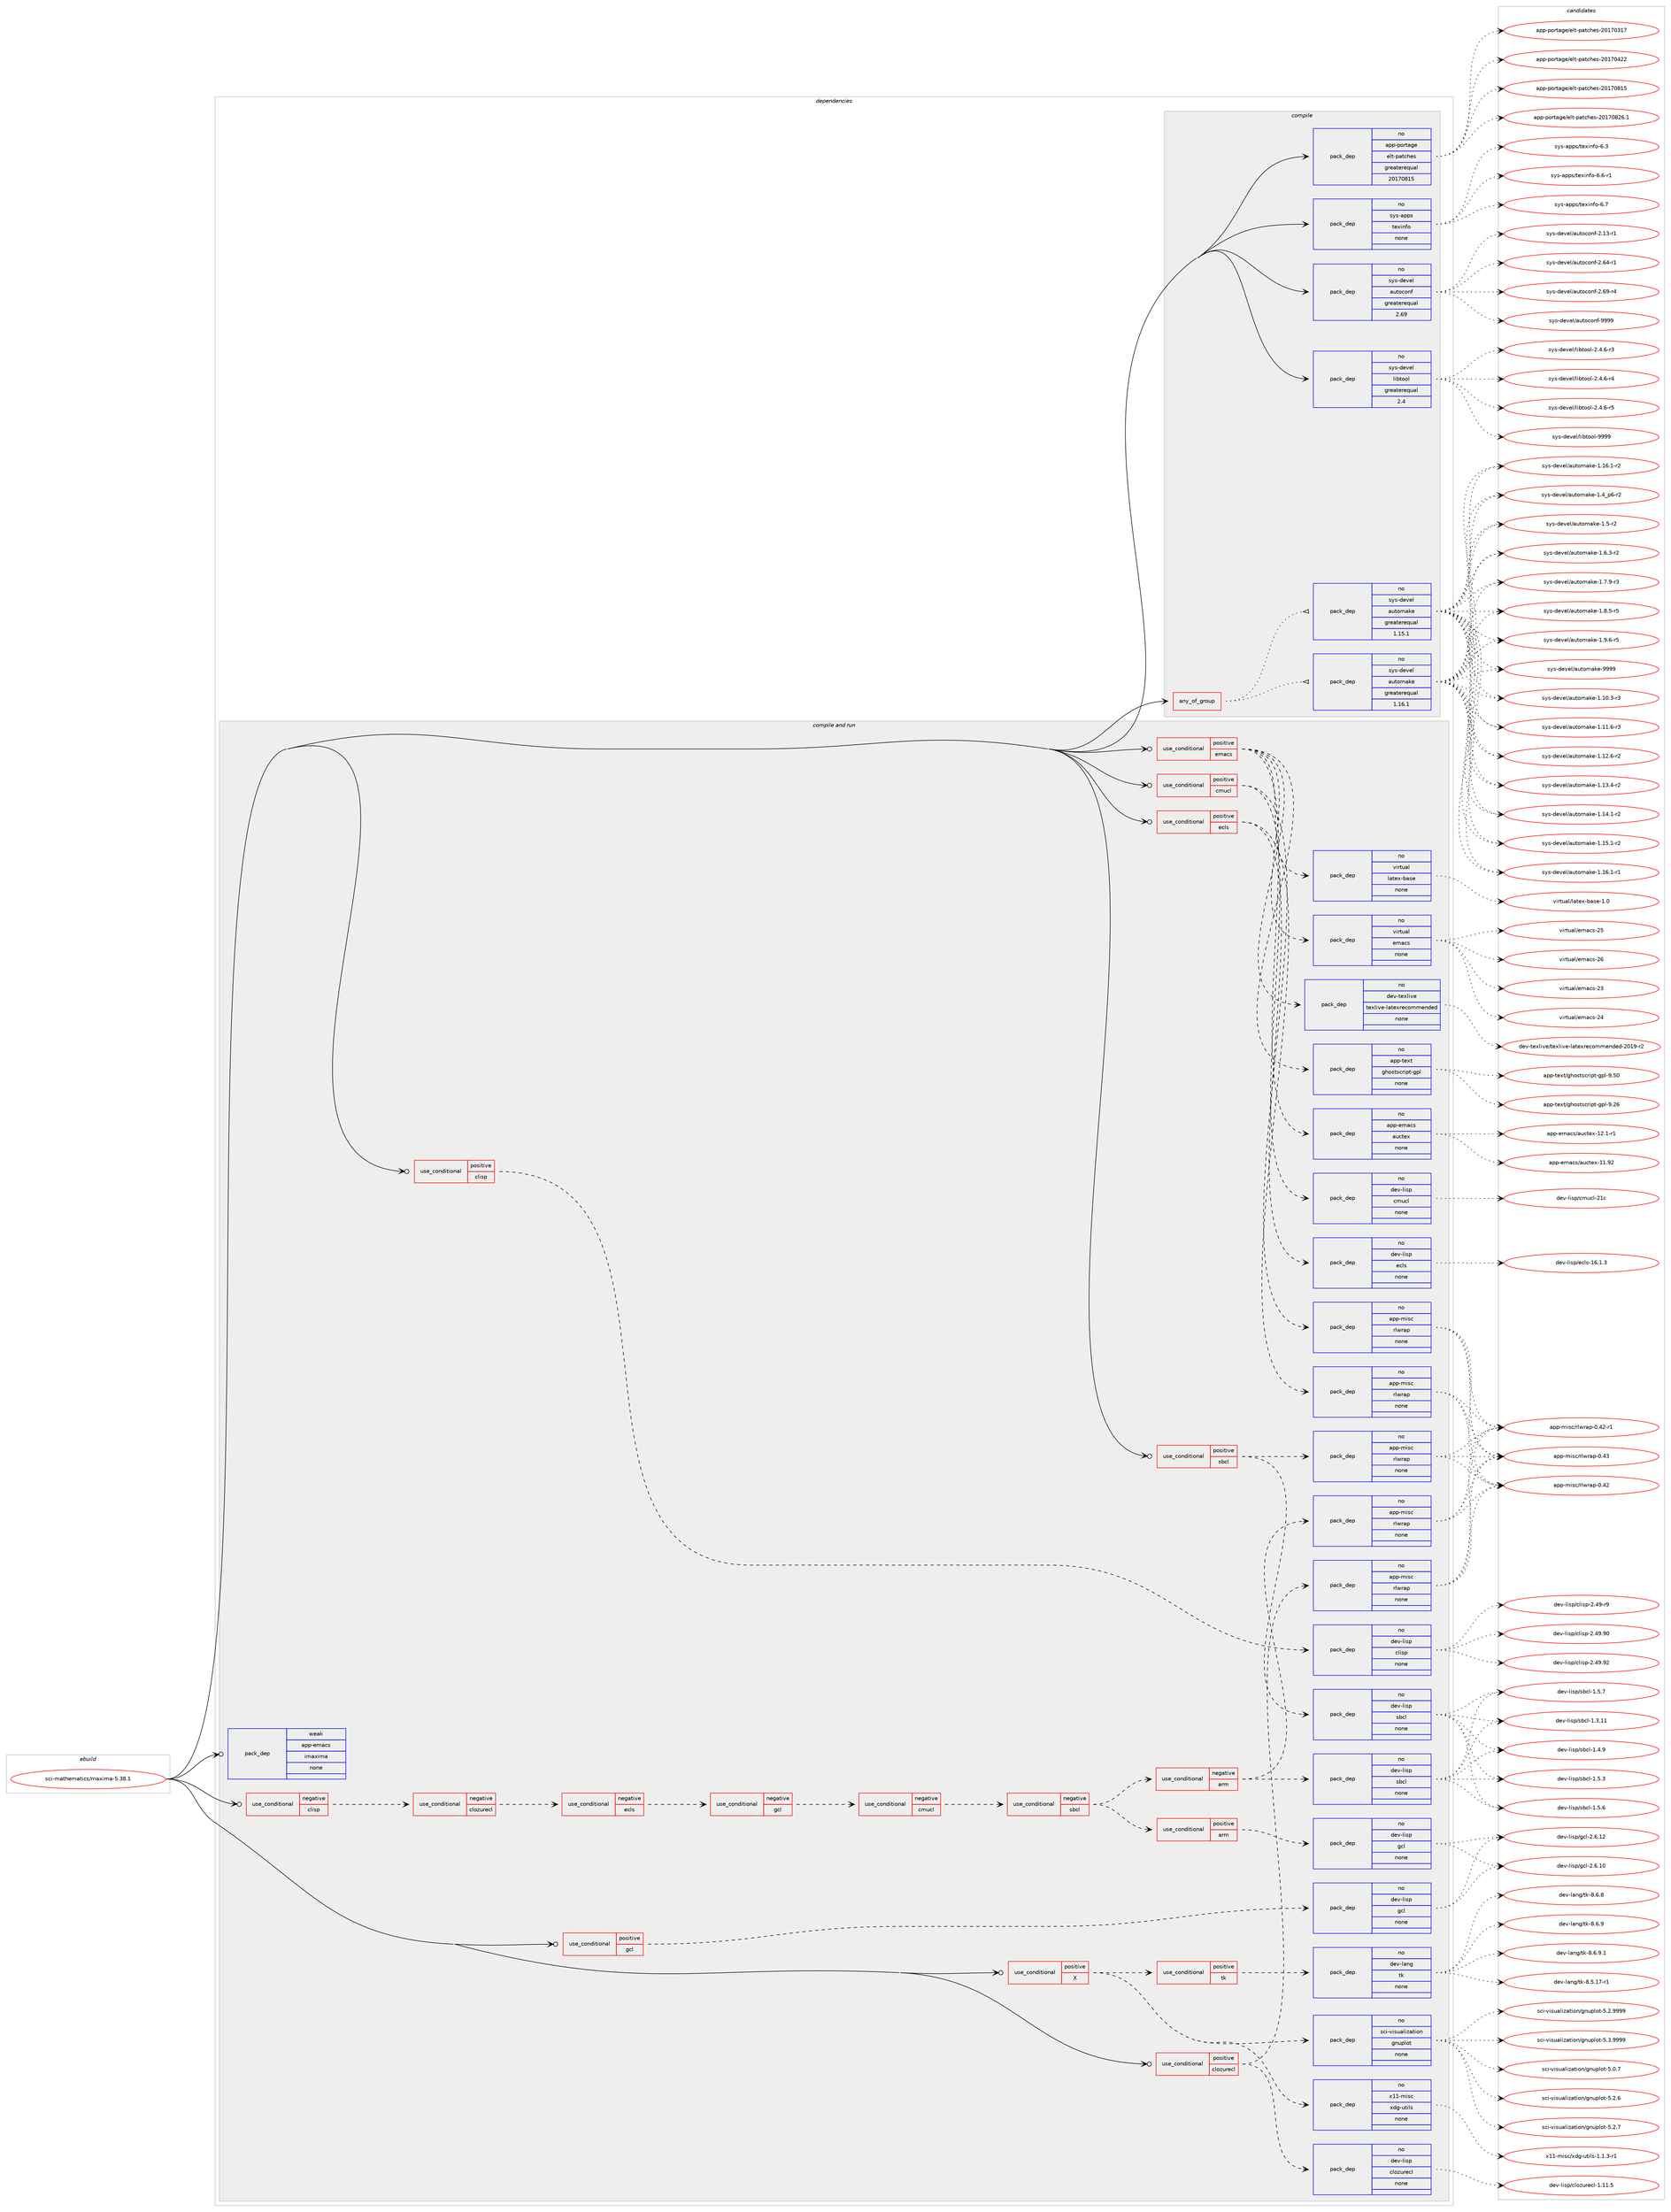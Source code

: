 digraph prolog {

# *************
# Graph options
# *************

newrank=true;
concentrate=true;
compound=true;
graph [rankdir=LR,fontname=Helvetica,fontsize=10,ranksep=1.5];#, ranksep=2.5, nodesep=0.2];
edge  [arrowhead=vee];
node  [fontname=Helvetica,fontsize=10];

# **********
# The ebuild
# **********

subgraph cluster_leftcol {
color=gray;
rank=same;
label=<<i>ebuild</i>>;
id [label="sci-mathematics/maxima-5.38.1", color=red, width=4, href="../sci-mathematics/maxima-5.38.1.svg"];
}

# ****************
# The dependencies
# ****************

subgraph cluster_midcol {
color=gray;
label=<<i>dependencies</i>>;
subgraph cluster_compile {
fillcolor="#eeeeee";
style=filled;
label=<<i>compile</i>>;
subgraph any14714 {
dependency861414 [label=<<TABLE BORDER="0" CELLBORDER="1" CELLSPACING="0" CELLPADDING="4"><TR><TD CELLPADDING="10">any_of_group</TD></TR></TABLE>>, shape=none, color=red];subgraph pack637068 {
dependency861415 [label=<<TABLE BORDER="0" CELLBORDER="1" CELLSPACING="0" CELLPADDING="4" WIDTH="220"><TR><TD ROWSPAN="6" CELLPADDING="30">pack_dep</TD></TR><TR><TD WIDTH="110">no</TD></TR><TR><TD>sys-devel</TD></TR><TR><TD>automake</TD></TR><TR><TD>greaterequal</TD></TR><TR><TD>1.16.1</TD></TR></TABLE>>, shape=none, color=blue];
}
dependency861414:e -> dependency861415:w [weight=20,style="dotted",arrowhead="oinv"];
subgraph pack637069 {
dependency861416 [label=<<TABLE BORDER="0" CELLBORDER="1" CELLSPACING="0" CELLPADDING="4" WIDTH="220"><TR><TD ROWSPAN="6" CELLPADDING="30">pack_dep</TD></TR><TR><TD WIDTH="110">no</TD></TR><TR><TD>sys-devel</TD></TR><TR><TD>automake</TD></TR><TR><TD>greaterequal</TD></TR><TR><TD>1.15.1</TD></TR></TABLE>>, shape=none, color=blue];
}
dependency861414:e -> dependency861416:w [weight=20,style="dotted",arrowhead="oinv"];
}
id:e -> dependency861414:w [weight=20,style="solid",arrowhead="vee"];
subgraph pack637070 {
dependency861417 [label=<<TABLE BORDER="0" CELLBORDER="1" CELLSPACING="0" CELLPADDING="4" WIDTH="220"><TR><TD ROWSPAN="6" CELLPADDING="30">pack_dep</TD></TR><TR><TD WIDTH="110">no</TD></TR><TR><TD>app-portage</TD></TR><TR><TD>elt-patches</TD></TR><TR><TD>greaterequal</TD></TR><TR><TD>20170815</TD></TR></TABLE>>, shape=none, color=blue];
}
id:e -> dependency861417:w [weight=20,style="solid",arrowhead="vee"];
subgraph pack637071 {
dependency861418 [label=<<TABLE BORDER="0" CELLBORDER="1" CELLSPACING="0" CELLPADDING="4" WIDTH="220"><TR><TD ROWSPAN="6" CELLPADDING="30">pack_dep</TD></TR><TR><TD WIDTH="110">no</TD></TR><TR><TD>sys-apps</TD></TR><TR><TD>texinfo</TD></TR><TR><TD>none</TD></TR><TR><TD></TD></TR></TABLE>>, shape=none, color=blue];
}
id:e -> dependency861418:w [weight=20,style="solid",arrowhead="vee"];
subgraph pack637072 {
dependency861419 [label=<<TABLE BORDER="0" CELLBORDER="1" CELLSPACING="0" CELLPADDING="4" WIDTH="220"><TR><TD ROWSPAN="6" CELLPADDING="30">pack_dep</TD></TR><TR><TD WIDTH="110">no</TD></TR><TR><TD>sys-devel</TD></TR><TR><TD>autoconf</TD></TR><TR><TD>greaterequal</TD></TR><TR><TD>2.69</TD></TR></TABLE>>, shape=none, color=blue];
}
id:e -> dependency861419:w [weight=20,style="solid",arrowhead="vee"];
subgraph pack637073 {
dependency861420 [label=<<TABLE BORDER="0" CELLBORDER="1" CELLSPACING="0" CELLPADDING="4" WIDTH="220"><TR><TD ROWSPAN="6" CELLPADDING="30">pack_dep</TD></TR><TR><TD WIDTH="110">no</TD></TR><TR><TD>sys-devel</TD></TR><TR><TD>libtool</TD></TR><TR><TD>greaterequal</TD></TR><TR><TD>2.4</TD></TR></TABLE>>, shape=none, color=blue];
}
id:e -> dependency861420:w [weight=20,style="solid",arrowhead="vee"];
}
subgraph cluster_compileandrun {
fillcolor="#eeeeee";
style=filled;
label=<<i>compile and run</i>>;
subgraph cond209120 {
dependency861421 [label=<<TABLE BORDER="0" CELLBORDER="1" CELLSPACING="0" CELLPADDING="4"><TR><TD ROWSPAN="3" CELLPADDING="10">use_conditional</TD></TR><TR><TD>negative</TD></TR><TR><TD>clisp</TD></TR></TABLE>>, shape=none, color=red];
subgraph cond209121 {
dependency861422 [label=<<TABLE BORDER="0" CELLBORDER="1" CELLSPACING="0" CELLPADDING="4"><TR><TD ROWSPAN="3" CELLPADDING="10">use_conditional</TD></TR><TR><TD>negative</TD></TR><TR><TD>clozurecl</TD></TR></TABLE>>, shape=none, color=red];
subgraph cond209122 {
dependency861423 [label=<<TABLE BORDER="0" CELLBORDER="1" CELLSPACING="0" CELLPADDING="4"><TR><TD ROWSPAN="3" CELLPADDING="10">use_conditional</TD></TR><TR><TD>negative</TD></TR><TR><TD>ecls</TD></TR></TABLE>>, shape=none, color=red];
subgraph cond209123 {
dependency861424 [label=<<TABLE BORDER="0" CELLBORDER="1" CELLSPACING="0" CELLPADDING="4"><TR><TD ROWSPAN="3" CELLPADDING="10">use_conditional</TD></TR><TR><TD>negative</TD></TR><TR><TD>gcl</TD></TR></TABLE>>, shape=none, color=red];
subgraph cond209124 {
dependency861425 [label=<<TABLE BORDER="0" CELLBORDER="1" CELLSPACING="0" CELLPADDING="4"><TR><TD ROWSPAN="3" CELLPADDING="10">use_conditional</TD></TR><TR><TD>negative</TD></TR><TR><TD>cmucl</TD></TR></TABLE>>, shape=none, color=red];
subgraph cond209125 {
dependency861426 [label=<<TABLE BORDER="0" CELLBORDER="1" CELLSPACING="0" CELLPADDING="4"><TR><TD ROWSPAN="3" CELLPADDING="10">use_conditional</TD></TR><TR><TD>negative</TD></TR><TR><TD>sbcl</TD></TR></TABLE>>, shape=none, color=red];
subgraph cond209126 {
dependency861427 [label=<<TABLE BORDER="0" CELLBORDER="1" CELLSPACING="0" CELLPADDING="4"><TR><TD ROWSPAN="3" CELLPADDING="10">use_conditional</TD></TR><TR><TD>positive</TD></TR><TR><TD>arm</TD></TR></TABLE>>, shape=none, color=red];
subgraph pack637074 {
dependency861428 [label=<<TABLE BORDER="0" CELLBORDER="1" CELLSPACING="0" CELLPADDING="4" WIDTH="220"><TR><TD ROWSPAN="6" CELLPADDING="30">pack_dep</TD></TR><TR><TD WIDTH="110">no</TD></TR><TR><TD>dev-lisp</TD></TR><TR><TD>gcl</TD></TR><TR><TD>none</TD></TR><TR><TD></TD></TR></TABLE>>, shape=none, color=blue];
}
dependency861427:e -> dependency861428:w [weight=20,style="dashed",arrowhead="vee"];
}
dependency861426:e -> dependency861427:w [weight=20,style="dashed",arrowhead="vee"];
subgraph cond209127 {
dependency861429 [label=<<TABLE BORDER="0" CELLBORDER="1" CELLSPACING="0" CELLPADDING="4"><TR><TD ROWSPAN="3" CELLPADDING="10">use_conditional</TD></TR><TR><TD>negative</TD></TR><TR><TD>arm</TD></TR></TABLE>>, shape=none, color=red];
subgraph pack637075 {
dependency861430 [label=<<TABLE BORDER="0" CELLBORDER="1" CELLSPACING="0" CELLPADDING="4" WIDTH="220"><TR><TD ROWSPAN="6" CELLPADDING="30">pack_dep</TD></TR><TR><TD WIDTH="110">no</TD></TR><TR><TD>dev-lisp</TD></TR><TR><TD>sbcl</TD></TR><TR><TD>none</TD></TR><TR><TD></TD></TR></TABLE>>, shape=none, color=blue];
}
dependency861429:e -> dependency861430:w [weight=20,style="dashed",arrowhead="vee"];
subgraph pack637076 {
dependency861431 [label=<<TABLE BORDER="0" CELLBORDER="1" CELLSPACING="0" CELLPADDING="4" WIDTH="220"><TR><TD ROWSPAN="6" CELLPADDING="30">pack_dep</TD></TR><TR><TD WIDTH="110">no</TD></TR><TR><TD>app-misc</TD></TR><TR><TD>rlwrap</TD></TR><TR><TD>none</TD></TR><TR><TD></TD></TR></TABLE>>, shape=none, color=blue];
}
dependency861429:e -> dependency861431:w [weight=20,style="dashed",arrowhead="vee"];
}
dependency861426:e -> dependency861429:w [weight=20,style="dashed",arrowhead="vee"];
}
dependency861425:e -> dependency861426:w [weight=20,style="dashed",arrowhead="vee"];
}
dependency861424:e -> dependency861425:w [weight=20,style="dashed",arrowhead="vee"];
}
dependency861423:e -> dependency861424:w [weight=20,style="dashed",arrowhead="vee"];
}
dependency861422:e -> dependency861423:w [weight=20,style="dashed",arrowhead="vee"];
}
dependency861421:e -> dependency861422:w [weight=20,style="dashed",arrowhead="vee"];
}
id:e -> dependency861421:w [weight=20,style="solid",arrowhead="odotvee"];
subgraph cond209128 {
dependency861432 [label=<<TABLE BORDER="0" CELLBORDER="1" CELLSPACING="0" CELLPADDING="4"><TR><TD ROWSPAN="3" CELLPADDING="10">use_conditional</TD></TR><TR><TD>positive</TD></TR><TR><TD>X</TD></TR></TABLE>>, shape=none, color=red];
subgraph pack637077 {
dependency861433 [label=<<TABLE BORDER="0" CELLBORDER="1" CELLSPACING="0" CELLPADDING="4" WIDTH="220"><TR><TD ROWSPAN="6" CELLPADDING="30">pack_dep</TD></TR><TR><TD WIDTH="110">no</TD></TR><TR><TD>x11-misc</TD></TR><TR><TD>xdg-utils</TD></TR><TR><TD>none</TD></TR><TR><TD></TD></TR></TABLE>>, shape=none, color=blue];
}
dependency861432:e -> dependency861433:w [weight=20,style="dashed",arrowhead="vee"];
subgraph pack637078 {
dependency861434 [label=<<TABLE BORDER="0" CELLBORDER="1" CELLSPACING="0" CELLPADDING="4" WIDTH="220"><TR><TD ROWSPAN="6" CELLPADDING="30">pack_dep</TD></TR><TR><TD WIDTH="110">no</TD></TR><TR><TD>sci-visualization</TD></TR><TR><TD>gnuplot</TD></TR><TR><TD>none</TD></TR><TR><TD></TD></TR></TABLE>>, shape=none, color=blue];
}
dependency861432:e -> dependency861434:w [weight=20,style="dashed",arrowhead="vee"];
subgraph cond209129 {
dependency861435 [label=<<TABLE BORDER="0" CELLBORDER="1" CELLSPACING="0" CELLPADDING="4"><TR><TD ROWSPAN="3" CELLPADDING="10">use_conditional</TD></TR><TR><TD>positive</TD></TR><TR><TD>tk</TD></TR></TABLE>>, shape=none, color=red];
subgraph pack637079 {
dependency861436 [label=<<TABLE BORDER="0" CELLBORDER="1" CELLSPACING="0" CELLPADDING="4" WIDTH="220"><TR><TD ROWSPAN="6" CELLPADDING="30">pack_dep</TD></TR><TR><TD WIDTH="110">no</TD></TR><TR><TD>dev-lang</TD></TR><TR><TD>tk</TD></TR><TR><TD>none</TD></TR><TR><TD></TD></TR></TABLE>>, shape=none, color=blue];
}
dependency861435:e -> dependency861436:w [weight=20,style="dashed",arrowhead="vee"];
}
dependency861432:e -> dependency861435:w [weight=20,style="dashed",arrowhead="vee"];
}
id:e -> dependency861432:w [weight=20,style="solid",arrowhead="odotvee"];
subgraph cond209130 {
dependency861437 [label=<<TABLE BORDER="0" CELLBORDER="1" CELLSPACING="0" CELLPADDING="4"><TR><TD ROWSPAN="3" CELLPADDING="10">use_conditional</TD></TR><TR><TD>positive</TD></TR><TR><TD>clisp</TD></TR></TABLE>>, shape=none, color=red];
subgraph pack637080 {
dependency861438 [label=<<TABLE BORDER="0" CELLBORDER="1" CELLSPACING="0" CELLPADDING="4" WIDTH="220"><TR><TD ROWSPAN="6" CELLPADDING="30">pack_dep</TD></TR><TR><TD WIDTH="110">no</TD></TR><TR><TD>dev-lisp</TD></TR><TR><TD>clisp</TD></TR><TR><TD>none</TD></TR><TR><TD></TD></TR></TABLE>>, shape=none, color=blue];
}
dependency861437:e -> dependency861438:w [weight=20,style="dashed",arrowhead="vee"];
}
id:e -> dependency861437:w [weight=20,style="solid",arrowhead="odotvee"];
subgraph cond209131 {
dependency861439 [label=<<TABLE BORDER="0" CELLBORDER="1" CELLSPACING="0" CELLPADDING="4"><TR><TD ROWSPAN="3" CELLPADDING="10">use_conditional</TD></TR><TR><TD>positive</TD></TR><TR><TD>clozurecl</TD></TR></TABLE>>, shape=none, color=red];
subgraph pack637081 {
dependency861440 [label=<<TABLE BORDER="0" CELLBORDER="1" CELLSPACING="0" CELLPADDING="4" WIDTH="220"><TR><TD ROWSPAN="6" CELLPADDING="30">pack_dep</TD></TR><TR><TD WIDTH="110">no</TD></TR><TR><TD>dev-lisp</TD></TR><TR><TD>clozurecl</TD></TR><TR><TD>none</TD></TR><TR><TD></TD></TR></TABLE>>, shape=none, color=blue];
}
dependency861439:e -> dependency861440:w [weight=20,style="dashed",arrowhead="vee"];
subgraph pack637082 {
dependency861441 [label=<<TABLE BORDER="0" CELLBORDER="1" CELLSPACING="0" CELLPADDING="4" WIDTH="220"><TR><TD ROWSPAN="6" CELLPADDING="30">pack_dep</TD></TR><TR><TD WIDTH="110">no</TD></TR><TR><TD>app-misc</TD></TR><TR><TD>rlwrap</TD></TR><TR><TD>none</TD></TR><TR><TD></TD></TR></TABLE>>, shape=none, color=blue];
}
dependency861439:e -> dependency861441:w [weight=20,style="dashed",arrowhead="vee"];
}
id:e -> dependency861439:w [weight=20,style="solid",arrowhead="odotvee"];
subgraph cond209132 {
dependency861442 [label=<<TABLE BORDER="0" CELLBORDER="1" CELLSPACING="0" CELLPADDING="4"><TR><TD ROWSPAN="3" CELLPADDING="10">use_conditional</TD></TR><TR><TD>positive</TD></TR><TR><TD>cmucl</TD></TR></TABLE>>, shape=none, color=red];
subgraph pack637083 {
dependency861443 [label=<<TABLE BORDER="0" CELLBORDER="1" CELLSPACING="0" CELLPADDING="4" WIDTH="220"><TR><TD ROWSPAN="6" CELLPADDING="30">pack_dep</TD></TR><TR><TD WIDTH="110">no</TD></TR><TR><TD>dev-lisp</TD></TR><TR><TD>cmucl</TD></TR><TR><TD>none</TD></TR><TR><TD></TD></TR></TABLE>>, shape=none, color=blue];
}
dependency861442:e -> dependency861443:w [weight=20,style="dashed",arrowhead="vee"];
subgraph pack637084 {
dependency861444 [label=<<TABLE BORDER="0" CELLBORDER="1" CELLSPACING="0" CELLPADDING="4" WIDTH="220"><TR><TD ROWSPAN="6" CELLPADDING="30">pack_dep</TD></TR><TR><TD WIDTH="110">no</TD></TR><TR><TD>app-misc</TD></TR><TR><TD>rlwrap</TD></TR><TR><TD>none</TD></TR><TR><TD></TD></TR></TABLE>>, shape=none, color=blue];
}
dependency861442:e -> dependency861444:w [weight=20,style="dashed",arrowhead="vee"];
}
id:e -> dependency861442:w [weight=20,style="solid",arrowhead="odotvee"];
subgraph cond209133 {
dependency861445 [label=<<TABLE BORDER="0" CELLBORDER="1" CELLSPACING="0" CELLPADDING="4"><TR><TD ROWSPAN="3" CELLPADDING="10">use_conditional</TD></TR><TR><TD>positive</TD></TR><TR><TD>ecls</TD></TR></TABLE>>, shape=none, color=red];
subgraph pack637085 {
dependency861446 [label=<<TABLE BORDER="0" CELLBORDER="1" CELLSPACING="0" CELLPADDING="4" WIDTH="220"><TR><TD ROWSPAN="6" CELLPADDING="30">pack_dep</TD></TR><TR><TD WIDTH="110">no</TD></TR><TR><TD>dev-lisp</TD></TR><TR><TD>ecls</TD></TR><TR><TD>none</TD></TR><TR><TD></TD></TR></TABLE>>, shape=none, color=blue];
}
dependency861445:e -> dependency861446:w [weight=20,style="dashed",arrowhead="vee"];
subgraph pack637086 {
dependency861447 [label=<<TABLE BORDER="0" CELLBORDER="1" CELLSPACING="0" CELLPADDING="4" WIDTH="220"><TR><TD ROWSPAN="6" CELLPADDING="30">pack_dep</TD></TR><TR><TD WIDTH="110">no</TD></TR><TR><TD>app-misc</TD></TR><TR><TD>rlwrap</TD></TR><TR><TD>none</TD></TR><TR><TD></TD></TR></TABLE>>, shape=none, color=blue];
}
dependency861445:e -> dependency861447:w [weight=20,style="dashed",arrowhead="vee"];
}
id:e -> dependency861445:w [weight=20,style="solid",arrowhead="odotvee"];
subgraph cond209134 {
dependency861448 [label=<<TABLE BORDER="0" CELLBORDER="1" CELLSPACING="0" CELLPADDING="4"><TR><TD ROWSPAN="3" CELLPADDING="10">use_conditional</TD></TR><TR><TD>positive</TD></TR><TR><TD>emacs</TD></TR></TABLE>>, shape=none, color=red];
subgraph pack637087 {
dependency861449 [label=<<TABLE BORDER="0" CELLBORDER="1" CELLSPACING="0" CELLPADDING="4" WIDTH="220"><TR><TD ROWSPAN="6" CELLPADDING="30">pack_dep</TD></TR><TR><TD WIDTH="110">no</TD></TR><TR><TD>virtual</TD></TR><TR><TD>emacs</TD></TR><TR><TD>none</TD></TR><TR><TD></TD></TR></TABLE>>, shape=none, color=blue];
}
dependency861448:e -> dependency861449:w [weight=20,style="dashed",arrowhead="vee"];
subgraph pack637088 {
dependency861450 [label=<<TABLE BORDER="0" CELLBORDER="1" CELLSPACING="0" CELLPADDING="4" WIDTH="220"><TR><TD ROWSPAN="6" CELLPADDING="30">pack_dep</TD></TR><TR><TD WIDTH="110">no</TD></TR><TR><TD>virtual</TD></TR><TR><TD>latex-base</TD></TR><TR><TD>none</TD></TR><TR><TD></TD></TR></TABLE>>, shape=none, color=blue];
}
dependency861448:e -> dependency861450:w [weight=20,style="dashed",arrowhead="vee"];
subgraph pack637089 {
dependency861451 [label=<<TABLE BORDER="0" CELLBORDER="1" CELLSPACING="0" CELLPADDING="4" WIDTH="220"><TR><TD ROWSPAN="6" CELLPADDING="30">pack_dep</TD></TR><TR><TD WIDTH="110">no</TD></TR><TR><TD>app-emacs</TD></TR><TR><TD>auctex</TD></TR><TR><TD>none</TD></TR><TR><TD></TD></TR></TABLE>>, shape=none, color=blue];
}
dependency861448:e -> dependency861451:w [weight=20,style="dashed",arrowhead="vee"];
subgraph pack637090 {
dependency861452 [label=<<TABLE BORDER="0" CELLBORDER="1" CELLSPACING="0" CELLPADDING="4" WIDTH="220"><TR><TD ROWSPAN="6" CELLPADDING="30">pack_dep</TD></TR><TR><TD WIDTH="110">no</TD></TR><TR><TD>app-text</TD></TR><TR><TD>ghostscript-gpl</TD></TR><TR><TD>none</TD></TR><TR><TD></TD></TR></TABLE>>, shape=none, color=blue];
}
dependency861448:e -> dependency861452:w [weight=20,style="dashed",arrowhead="vee"];
subgraph pack637091 {
dependency861453 [label=<<TABLE BORDER="0" CELLBORDER="1" CELLSPACING="0" CELLPADDING="4" WIDTH="220"><TR><TD ROWSPAN="6" CELLPADDING="30">pack_dep</TD></TR><TR><TD WIDTH="110">no</TD></TR><TR><TD>dev-texlive</TD></TR><TR><TD>texlive-latexrecommended</TD></TR><TR><TD>none</TD></TR><TR><TD></TD></TR></TABLE>>, shape=none, color=blue];
}
dependency861448:e -> dependency861453:w [weight=20,style="dashed",arrowhead="vee"];
}
id:e -> dependency861448:w [weight=20,style="solid",arrowhead="odotvee"];
subgraph cond209135 {
dependency861454 [label=<<TABLE BORDER="0" CELLBORDER="1" CELLSPACING="0" CELLPADDING="4"><TR><TD ROWSPAN="3" CELLPADDING="10">use_conditional</TD></TR><TR><TD>positive</TD></TR><TR><TD>gcl</TD></TR></TABLE>>, shape=none, color=red];
subgraph pack637092 {
dependency861455 [label=<<TABLE BORDER="0" CELLBORDER="1" CELLSPACING="0" CELLPADDING="4" WIDTH="220"><TR><TD ROWSPAN="6" CELLPADDING="30">pack_dep</TD></TR><TR><TD WIDTH="110">no</TD></TR><TR><TD>dev-lisp</TD></TR><TR><TD>gcl</TD></TR><TR><TD>none</TD></TR><TR><TD></TD></TR></TABLE>>, shape=none, color=blue];
}
dependency861454:e -> dependency861455:w [weight=20,style="dashed",arrowhead="vee"];
}
id:e -> dependency861454:w [weight=20,style="solid",arrowhead="odotvee"];
subgraph cond209136 {
dependency861456 [label=<<TABLE BORDER="0" CELLBORDER="1" CELLSPACING="0" CELLPADDING="4"><TR><TD ROWSPAN="3" CELLPADDING="10">use_conditional</TD></TR><TR><TD>positive</TD></TR><TR><TD>sbcl</TD></TR></TABLE>>, shape=none, color=red];
subgraph pack637093 {
dependency861457 [label=<<TABLE BORDER="0" CELLBORDER="1" CELLSPACING="0" CELLPADDING="4" WIDTH="220"><TR><TD ROWSPAN="6" CELLPADDING="30">pack_dep</TD></TR><TR><TD WIDTH="110">no</TD></TR><TR><TD>dev-lisp</TD></TR><TR><TD>sbcl</TD></TR><TR><TD>none</TD></TR><TR><TD></TD></TR></TABLE>>, shape=none, color=blue];
}
dependency861456:e -> dependency861457:w [weight=20,style="dashed",arrowhead="vee"];
subgraph pack637094 {
dependency861458 [label=<<TABLE BORDER="0" CELLBORDER="1" CELLSPACING="0" CELLPADDING="4" WIDTH="220"><TR><TD ROWSPAN="6" CELLPADDING="30">pack_dep</TD></TR><TR><TD WIDTH="110">no</TD></TR><TR><TD>app-misc</TD></TR><TR><TD>rlwrap</TD></TR><TR><TD>none</TD></TR><TR><TD></TD></TR></TABLE>>, shape=none, color=blue];
}
dependency861456:e -> dependency861458:w [weight=20,style="dashed",arrowhead="vee"];
}
id:e -> dependency861456:w [weight=20,style="solid",arrowhead="odotvee"];
subgraph pack637095 {
dependency861459 [label=<<TABLE BORDER="0" CELLBORDER="1" CELLSPACING="0" CELLPADDING="4" WIDTH="220"><TR><TD ROWSPAN="6" CELLPADDING="30">pack_dep</TD></TR><TR><TD WIDTH="110">weak</TD></TR><TR><TD>app-emacs</TD></TR><TR><TD>imaxima</TD></TR><TR><TD>none</TD></TR><TR><TD></TD></TR></TABLE>>, shape=none, color=blue];
}
id:e -> dependency861459:w [weight=20,style="solid",arrowhead="odotvee"];
}
subgraph cluster_run {
fillcolor="#eeeeee";
style=filled;
label=<<i>run</i>>;
}
}

# **************
# The candidates
# **************

subgraph cluster_choices {
rank=same;
color=gray;
label=<<i>candidates</i>>;

subgraph choice637068 {
color=black;
nodesep=1;
choice11512111545100101118101108479711711611110997107101454946494846514511451 [label="sys-devel/automake-1.10.3-r3", color=red, width=4,href="../sys-devel/automake-1.10.3-r3.svg"];
choice11512111545100101118101108479711711611110997107101454946494946544511451 [label="sys-devel/automake-1.11.6-r3", color=red, width=4,href="../sys-devel/automake-1.11.6-r3.svg"];
choice11512111545100101118101108479711711611110997107101454946495046544511450 [label="sys-devel/automake-1.12.6-r2", color=red, width=4,href="../sys-devel/automake-1.12.6-r2.svg"];
choice11512111545100101118101108479711711611110997107101454946495146524511450 [label="sys-devel/automake-1.13.4-r2", color=red, width=4,href="../sys-devel/automake-1.13.4-r2.svg"];
choice11512111545100101118101108479711711611110997107101454946495246494511450 [label="sys-devel/automake-1.14.1-r2", color=red, width=4,href="../sys-devel/automake-1.14.1-r2.svg"];
choice11512111545100101118101108479711711611110997107101454946495346494511450 [label="sys-devel/automake-1.15.1-r2", color=red, width=4,href="../sys-devel/automake-1.15.1-r2.svg"];
choice11512111545100101118101108479711711611110997107101454946495446494511449 [label="sys-devel/automake-1.16.1-r1", color=red, width=4,href="../sys-devel/automake-1.16.1-r1.svg"];
choice11512111545100101118101108479711711611110997107101454946495446494511450 [label="sys-devel/automake-1.16.1-r2", color=red, width=4,href="../sys-devel/automake-1.16.1-r2.svg"];
choice115121115451001011181011084797117116111109971071014549465295112544511450 [label="sys-devel/automake-1.4_p6-r2", color=red, width=4,href="../sys-devel/automake-1.4_p6-r2.svg"];
choice11512111545100101118101108479711711611110997107101454946534511450 [label="sys-devel/automake-1.5-r2", color=red, width=4,href="../sys-devel/automake-1.5-r2.svg"];
choice115121115451001011181011084797117116111109971071014549465446514511450 [label="sys-devel/automake-1.6.3-r2", color=red, width=4,href="../sys-devel/automake-1.6.3-r2.svg"];
choice115121115451001011181011084797117116111109971071014549465546574511451 [label="sys-devel/automake-1.7.9-r3", color=red, width=4,href="../sys-devel/automake-1.7.9-r3.svg"];
choice115121115451001011181011084797117116111109971071014549465646534511453 [label="sys-devel/automake-1.8.5-r5", color=red, width=4,href="../sys-devel/automake-1.8.5-r5.svg"];
choice115121115451001011181011084797117116111109971071014549465746544511453 [label="sys-devel/automake-1.9.6-r5", color=red, width=4,href="../sys-devel/automake-1.9.6-r5.svg"];
choice115121115451001011181011084797117116111109971071014557575757 [label="sys-devel/automake-9999", color=red, width=4,href="../sys-devel/automake-9999.svg"];
dependency861415:e -> choice11512111545100101118101108479711711611110997107101454946494846514511451:w [style=dotted,weight="100"];
dependency861415:e -> choice11512111545100101118101108479711711611110997107101454946494946544511451:w [style=dotted,weight="100"];
dependency861415:e -> choice11512111545100101118101108479711711611110997107101454946495046544511450:w [style=dotted,weight="100"];
dependency861415:e -> choice11512111545100101118101108479711711611110997107101454946495146524511450:w [style=dotted,weight="100"];
dependency861415:e -> choice11512111545100101118101108479711711611110997107101454946495246494511450:w [style=dotted,weight="100"];
dependency861415:e -> choice11512111545100101118101108479711711611110997107101454946495346494511450:w [style=dotted,weight="100"];
dependency861415:e -> choice11512111545100101118101108479711711611110997107101454946495446494511449:w [style=dotted,weight="100"];
dependency861415:e -> choice11512111545100101118101108479711711611110997107101454946495446494511450:w [style=dotted,weight="100"];
dependency861415:e -> choice115121115451001011181011084797117116111109971071014549465295112544511450:w [style=dotted,weight="100"];
dependency861415:e -> choice11512111545100101118101108479711711611110997107101454946534511450:w [style=dotted,weight="100"];
dependency861415:e -> choice115121115451001011181011084797117116111109971071014549465446514511450:w [style=dotted,weight="100"];
dependency861415:e -> choice115121115451001011181011084797117116111109971071014549465546574511451:w [style=dotted,weight="100"];
dependency861415:e -> choice115121115451001011181011084797117116111109971071014549465646534511453:w [style=dotted,weight="100"];
dependency861415:e -> choice115121115451001011181011084797117116111109971071014549465746544511453:w [style=dotted,weight="100"];
dependency861415:e -> choice115121115451001011181011084797117116111109971071014557575757:w [style=dotted,weight="100"];
}
subgraph choice637069 {
color=black;
nodesep=1;
choice11512111545100101118101108479711711611110997107101454946494846514511451 [label="sys-devel/automake-1.10.3-r3", color=red, width=4,href="../sys-devel/automake-1.10.3-r3.svg"];
choice11512111545100101118101108479711711611110997107101454946494946544511451 [label="sys-devel/automake-1.11.6-r3", color=red, width=4,href="../sys-devel/automake-1.11.6-r3.svg"];
choice11512111545100101118101108479711711611110997107101454946495046544511450 [label="sys-devel/automake-1.12.6-r2", color=red, width=4,href="../sys-devel/automake-1.12.6-r2.svg"];
choice11512111545100101118101108479711711611110997107101454946495146524511450 [label="sys-devel/automake-1.13.4-r2", color=red, width=4,href="../sys-devel/automake-1.13.4-r2.svg"];
choice11512111545100101118101108479711711611110997107101454946495246494511450 [label="sys-devel/automake-1.14.1-r2", color=red, width=4,href="../sys-devel/automake-1.14.1-r2.svg"];
choice11512111545100101118101108479711711611110997107101454946495346494511450 [label="sys-devel/automake-1.15.1-r2", color=red, width=4,href="../sys-devel/automake-1.15.1-r2.svg"];
choice11512111545100101118101108479711711611110997107101454946495446494511449 [label="sys-devel/automake-1.16.1-r1", color=red, width=4,href="../sys-devel/automake-1.16.1-r1.svg"];
choice11512111545100101118101108479711711611110997107101454946495446494511450 [label="sys-devel/automake-1.16.1-r2", color=red, width=4,href="../sys-devel/automake-1.16.1-r2.svg"];
choice115121115451001011181011084797117116111109971071014549465295112544511450 [label="sys-devel/automake-1.4_p6-r2", color=red, width=4,href="../sys-devel/automake-1.4_p6-r2.svg"];
choice11512111545100101118101108479711711611110997107101454946534511450 [label="sys-devel/automake-1.5-r2", color=red, width=4,href="../sys-devel/automake-1.5-r2.svg"];
choice115121115451001011181011084797117116111109971071014549465446514511450 [label="sys-devel/automake-1.6.3-r2", color=red, width=4,href="../sys-devel/automake-1.6.3-r2.svg"];
choice115121115451001011181011084797117116111109971071014549465546574511451 [label="sys-devel/automake-1.7.9-r3", color=red, width=4,href="../sys-devel/automake-1.7.9-r3.svg"];
choice115121115451001011181011084797117116111109971071014549465646534511453 [label="sys-devel/automake-1.8.5-r5", color=red, width=4,href="../sys-devel/automake-1.8.5-r5.svg"];
choice115121115451001011181011084797117116111109971071014549465746544511453 [label="sys-devel/automake-1.9.6-r5", color=red, width=4,href="../sys-devel/automake-1.9.6-r5.svg"];
choice115121115451001011181011084797117116111109971071014557575757 [label="sys-devel/automake-9999", color=red, width=4,href="../sys-devel/automake-9999.svg"];
dependency861416:e -> choice11512111545100101118101108479711711611110997107101454946494846514511451:w [style=dotted,weight="100"];
dependency861416:e -> choice11512111545100101118101108479711711611110997107101454946494946544511451:w [style=dotted,weight="100"];
dependency861416:e -> choice11512111545100101118101108479711711611110997107101454946495046544511450:w [style=dotted,weight="100"];
dependency861416:e -> choice11512111545100101118101108479711711611110997107101454946495146524511450:w [style=dotted,weight="100"];
dependency861416:e -> choice11512111545100101118101108479711711611110997107101454946495246494511450:w [style=dotted,weight="100"];
dependency861416:e -> choice11512111545100101118101108479711711611110997107101454946495346494511450:w [style=dotted,weight="100"];
dependency861416:e -> choice11512111545100101118101108479711711611110997107101454946495446494511449:w [style=dotted,weight="100"];
dependency861416:e -> choice11512111545100101118101108479711711611110997107101454946495446494511450:w [style=dotted,weight="100"];
dependency861416:e -> choice115121115451001011181011084797117116111109971071014549465295112544511450:w [style=dotted,weight="100"];
dependency861416:e -> choice11512111545100101118101108479711711611110997107101454946534511450:w [style=dotted,weight="100"];
dependency861416:e -> choice115121115451001011181011084797117116111109971071014549465446514511450:w [style=dotted,weight="100"];
dependency861416:e -> choice115121115451001011181011084797117116111109971071014549465546574511451:w [style=dotted,weight="100"];
dependency861416:e -> choice115121115451001011181011084797117116111109971071014549465646534511453:w [style=dotted,weight="100"];
dependency861416:e -> choice115121115451001011181011084797117116111109971071014549465746544511453:w [style=dotted,weight="100"];
dependency861416:e -> choice115121115451001011181011084797117116111109971071014557575757:w [style=dotted,weight="100"];
}
subgraph choice637070 {
color=black;
nodesep=1;
choice97112112451121111141169710310147101108116451129711699104101115455048495548514955 [label="app-portage/elt-patches-20170317", color=red, width=4,href="../app-portage/elt-patches-20170317.svg"];
choice97112112451121111141169710310147101108116451129711699104101115455048495548525050 [label="app-portage/elt-patches-20170422", color=red, width=4,href="../app-portage/elt-patches-20170422.svg"];
choice97112112451121111141169710310147101108116451129711699104101115455048495548564953 [label="app-portage/elt-patches-20170815", color=red, width=4,href="../app-portage/elt-patches-20170815.svg"];
choice971121124511211111411697103101471011081164511297116991041011154550484955485650544649 [label="app-portage/elt-patches-20170826.1", color=red, width=4,href="../app-portage/elt-patches-20170826.1.svg"];
dependency861417:e -> choice97112112451121111141169710310147101108116451129711699104101115455048495548514955:w [style=dotted,weight="100"];
dependency861417:e -> choice97112112451121111141169710310147101108116451129711699104101115455048495548525050:w [style=dotted,weight="100"];
dependency861417:e -> choice97112112451121111141169710310147101108116451129711699104101115455048495548564953:w [style=dotted,weight="100"];
dependency861417:e -> choice971121124511211111411697103101471011081164511297116991041011154550484955485650544649:w [style=dotted,weight="100"];
}
subgraph choice637071 {
color=black;
nodesep=1;
choice11512111545971121121154711610112010511010211145544651 [label="sys-apps/texinfo-6.3", color=red, width=4,href="../sys-apps/texinfo-6.3.svg"];
choice115121115459711211211547116101120105110102111455446544511449 [label="sys-apps/texinfo-6.6-r1", color=red, width=4,href="../sys-apps/texinfo-6.6-r1.svg"];
choice11512111545971121121154711610112010511010211145544655 [label="sys-apps/texinfo-6.7", color=red, width=4,href="../sys-apps/texinfo-6.7.svg"];
dependency861418:e -> choice11512111545971121121154711610112010511010211145544651:w [style=dotted,weight="100"];
dependency861418:e -> choice115121115459711211211547116101120105110102111455446544511449:w [style=dotted,weight="100"];
dependency861418:e -> choice11512111545971121121154711610112010511010211145544655:w [style=dotted,weight="100"];
}
subgraph choice637072 {
color=black;
nodesep=1;
choice1151211154510010111810110847971171161119911111010245504649514511449 [label="sys-devel/autoconf-2.13-r1", color=red, width=4,href="../sys-devel/autoconf-2.13-r1.svg"];
choice1151211154510010111810110847971171161119911111010245504654524511449 [label="sys-devel/autoconf-2.64-r1", color=red, width=4,href="../sys-devel/autoconf-2.64-r1.svg"];
choice1151211154510010111810110847971171161119911111010245504654574511452 [label="sys-devel/autoconf-2.69-r4", color=red, width=4,href="../sys-devel/autoconf-2.69-r4.svg"];
choice115121115451001011181011084797117116111991111101024557575757 [label="sys-devel/autoconf-9999", color=red, width=4,href="../sys-devel/autoconf-9999.svg"];
dependency861419:e -> choice1151211154510010111810110847971171161119911111010245504649514511449:w [style=dotted,weight="100"];
dependency861419:e -> choice1151211154510010111810110847971171161119911111010245504654524511449:w [style=dotted,weight="100"];
dependency861419:e -> choice1151211154510010111810110847971171161119911111010245504654574511452:w [style=dotted,weight="100"];
dependency861419:e -> choice115121115451001011181011084797117116111991111101024557575757:w [style=dotted,weight="100"];
}
subgraph choice637073 {
color=black;
nodesep=1;
choice1151211154510010111810110847108105981161111111084550465246544511451 [label="sys-devel/libtool-2.4.6-r3", color=red, width=4,href="../sys-devel/libtool-2.4.6-r3.svg"];
choice1151211154510010111810110847108105981161111111084550465246544511452 [label="sys-devel/libtool-2.4.6-r4", color=red, width=4,href="../sys-devel/libtool-2.4.6-r4.svg"];
choice1151211154510010111810110847108105981161111111084550465246544511453 [label="sys-devel/libtool-2.4.6-r5", color=red, width=4,href="../sys-devel/libtool-2.4.6-r5.svg"];
choice1151211154510010111810110847108105981161111111084557575757 [label="sys-devel/libtool-9999", color=red, width=4,href="../sys-devel/libtool-9999.svg"];
dependency861420:e -> choice1151211154510010111810110847108105981161111111084550465246544511451:w [style=dotted,weight="100"];
dependency861420:e -> choice1151211154510010111810110847108105981161111111084550465246544511452:w [style=dotted,weight="100"];
dependency861420:e -> choice1151211154510010111810110847108105981161111111084550465246544511453:w [style=dotted,weight="100"];
dependency861420:e -> choice1151211154510010111810110847108105981161111111084557575757:w [style=dotted,weight="100"];
}
subgraph choice637074 {
color=black;
nodesep=1;
choice10010111845108105115112471039910845504654464948 [label="dev-lisp/gcl-2.6.10", color=red, width=4,href="../dev-lisp/gcl-2.6.10.svg"];
choice10010111845108105115112471039910845504654464950 [label="dev-lisp/gcl-2.6.12", color=red, width=4,href="../dev-lisp/gcl-2.6.12.svg"];
dependency861428:e -> choice10010111845108105115112471039910845504654464948:w [style=dotted,weight="100"];
dependency861428:e -> choice10010111845108105115112471039910845504654464950:w [style=dotted,weight="100"];
}
subgraph choice637075 {
color=black;
nodesep=1;
choice1001011184510810511511247115989910845494651464949 [label="dev-lisp/sbcl-1.3.11", color=red, width=4,href="../dev-lisp/sbcl-1.3.11.svg"];
choice10010111845108105115112471159899108454946524657 [label="dev-lisp/sbcl-1.4.9", color=red, width=4,href="../dev-lisp/sbcl-1.4.9.svg"];
choice10010111845108105115112471159899108454946534651 [label="dev-lisp/sbcl-1.5.3", color=red, width=4,href="../dev-lisp/sbcl-1.5.3.svg"];
choice10010111845108105115112471159899108454946534654 [label="dev-lisp/sbcl-1.5.6", color=red, width=4,href="../dev-lisp/sbcl-1.5.6.svg"];
choice10010111845108105115112471159899108454946534655 [label="dev-lisp/sbcl-1.5.7", color=red, width=4,href="../dev-lisp/sbcl-1.5.7.svg"];
dependency861430:e -> choice1001011184510810511511247115989910845494651464949:w [style=dotted,weight="100"];
dependency861430:e -> choice10010111845108105115112471159899108454946524657:w [style=dotted,weight="100"];
dependency861430:e -> choice10010111845108105115112471159899108454946534651:w [style=dotted,weight="100"];
dependency861430:e -> choice10010111845108105115112471159899108454946534654:w [style=dotted,weight="100"];
dependency861430:e -> choice10010111845108105115112471159899108454946534655:w [style=dotted,weight="100"];
}
subgraph choice637076 {
color=black;
nodesep=1;
choice97112112451091051159947114108119114971124548465250 [label="app-misc/rlwrap-0.42", color=red, width=4,href="../app-misc/rlwrap-0.42.svg"];
choice971121124510910511599471141081191149711245484652504511449 [label="app-misc/rlwrap-0.42-r1", color=red, width=4,href="../app-misc/rlwrap-0.42-r1.svg"];
choice97112112451091051159947114108119114971124548465251 [label="app-misc/rlwrap-0.43", color=red, width=4,href="../app-misc/rlwrap-0.43.svg"];
dependency861431:e -> choice97112112451091051159947114108119114971124548465250:w [style=dotted,weight="100"];
dependency861431:e -> choice971121124510910511599471141081191149711245484652504511449:w [style=dotted,weight="100"];
dependency861431:e -> choice97112112451091051159947114108119114971124548465251:w [style=dotted,weight="100"];
}
subgraph choice637077 {
color=black;
nodesep=1;
choice1204949451091051159947120100103451171161051081154549464946514511449 [label="x11-misc/xdg-utils-1.1.3-r1", color=red, width=4,href="../x11-misc/xdg-utils-1.1.3-r1.svg"];
dependency861433:e -> choice1204949451091051159947120100103451171161051081154549464946514511449:w [style=dotted,weight="100"];
}
subgraph choice637078 {
color=black;
nodesep=1;
choice1159910545118105115117971081051229711610511111047103110117112108111116455346484655 [label="sci-visualization/gnuplot-5.0.7", color=red, width=4,href="../sci-visualization/gnuplot-5.0.7.svg"];
choice1159910545118105115117971081051229711610511111047103110117112108111116455346504654 [label="sci-visualization/gnuplot-5.2.6", color=red, width=4,href="../sci-visualization/gnuplot-5.2.6.svg"];
choice1159910545118105115117971081051229711610511111047103110117112108111116455346504655 [label="sci-visualization/gnuplot-5.2.7", color=red, width=4,href="../sci-visualization/gnuplot-5.2.7.svg"];
choice1159910545118105115117971081051229711610511111047103110117112108111116455346504657575757 [label="sci-visualization/gnuplot-5.2.9999", color=red, width=4,href="../sci-visualization/gnuplot-5.2.9999.svg"];
choice1159910545118105115117971081051229711610511111047103110117112108111116455346514657575757 [label="sci-visualization/gnuplot-5.3.9999", color=red, width=4,href="../sci-visualization/gnuplot-5.3.9999.svg"];
dependency861434:e -> choice1159910545118105115117971081051229711610511111047103110117112108111116455346484655:w [style=dotted,weight="100"];
dependency861434:e -> choice1159910545118105115117971081051229711610511111047103110117112108111116455346504654:w [style=dotted,weight="100"];
dependency861434:e -> choice1159910545118105115117971081051229711610511111047103110117112108111116455346504655:w [style=dotted,weight="100"];
dependency861434:e -> choice1159910545118105115117971081051229711610511111047103110117112108111116455346504657575757:w [style=dotted,weight="100"];
dependency861434:e -> choice1159910545118105115117971081051229711610511111047103110117112108111116455346514657575757:w [style=dotted,weight="100"];
}
subgraph choice637079 {
color=black;
nodesep=1;
choice100101118451089711010347116107455646534649554511449 [label="dev-lang/tk-8.5.17-r1", color=red, width=4,href="../dev-lang/tk-8.5.17-r1.svg"];
choice100101118451089711010347116107455646544656 [label="dev-lang/tk-8.6.8", color=red, width=4,href="../dev-lang/tk-8.6.8.svg"];
choice100101118451089711010347116107455646544657 [label="dev-lang/tk-8.6.9", color=red, width=4,href="../dev-lang/tk-8.6.9.svg"];
choice1001011184510897110103471161074556465446574649 [label="dev-lang/tk-8.6.9.1", color=red, width=4,href="../dev-lang/tk-8.6.9.1.svg"];
dependency861436:e -> choice100101118451089711010347116107455646534649554511449:w [style=dotted,weight="100"];
dependency861436:e -> choice100101118451089711010347116107455646544656:w [style=dotted,weight="100"];
dependency861436:e -> choice100101118451089711010347116107455646544657:w [style=dotted,weight="100"];
dependency861436:e -> choice1001011184510897110103471161074556465446574649:w [style=dotted,weight="100"];
}
subgraph choice637080 {
color=black;
nodesep=1;
choice10010111845108105115112479910810511511245504652574511457 [label="dev-lisp/clisp-2.49-r9", color=red, width=4,href="../dev-lisp/clisp-2.49-r9.svg"];
choice1001011184510810511511247991081051151124550465257465748 [label="dev-lisp/clisp-2.49.90", color=red, width=4,href="../dev-lisp/clisp-2.49.90.svg"];
choice1001011184510810511511247991081051151124550465257465750 [label="dev-lisp/clisp-2.49.92", color=red, width=4,href="../dev-lisp/clisp-2.49.92.svg"];
dependency861438:e -> choice10010111845108105115112479910810511511245504652574511457:w [style=dotted,weight="100"];
dependency861438:e -> choice1001011184510810511511247991081051151124550465257465748:w [style=dotted,weight="100"];
dependency861438:e -> choice1001011184510810511511247991081051151124550465257465750:w [style=dotted,weight="100"];
}
subgraph choice637081 {
color=black;
nodesep=1;
choice1001011184510810511511247991081111221171141019910845494649494653 [label="dev-lisp/clozurecl-1.11.5", color=red, width=4,href="../dev-lisp/clozurecl-1.11.5.svg"];
dependency861440:e -> choice1001011184510810511511247991081111221171141019910845494649494653:w [style=dotted,weight="100"];
}
subgraph choice637082 {
color=black;
nodesep=1;
choice97112112451091051159947114108119114971124548465250 [label="app-misc/rlwrap-0.42", color=red, width=4,href="../app-misc/rlwrap-0.42.svg"];
choice971121124510910511599471141081191149711245484652504511449 [label="app-misc/rlwrap-0.42-r1", color=red, width=4,href="../app-misc/rlwrap-0.42-r1.svg"];
choice97112112451091051159947114108119114971124548465251 [label="app-misc/rlwrap-0.43", color=red, width=4,href="../app-misc/rlwrap-0.43.svg"];
dependency861441:e -> choice97112112451091051159947114108119114971124548465250:w [style=dotted,weight="100"];
dependency861441:e -> choice971121124510910511599471141081191149711245484652504511449:w [style=dotted,weight="100"];
dependency861441:e -> choice97112112451091051159947114108119114971124548465251:w [style=dotted,weight="100"];
}
subgraph choice637083 {
color=black;
nodesep=1;
choice1001011184510810511511247991091179910845504999 [label="dev-lisp/cmucl-21c", color=red, width=4,href="../dev-lisp/cmucl-21c.svg"];
dependency861443:e -> choice1001011184510810511511247991091179910845504999:w [style=dotted,weight="100"];
}
subgraph choice637084 {
color=black;
nodesep=1;
choice97112112451091051159947114108119114971124548465250 [label="app-misc/rlwrap-0.42", color=red, width=4,href="../app-misc/rlwrap-0.42.svg"];
choice971121124510910511599471141081191149711245484652504511449 [label="app-misc/rlwrap-0.42-r1", color=red, width=4,href="../app-misc/rlwrap-0.42-r1.svg"];
choice97112112451091051159947114108119114971124548465251 [label="app-misc/rlwrap-0.43", color=red, width=4,href="../app-misc/rlwrap-0.43.svg"];
dependency861444:e -> choice97112112451091051159947114108119114971124548465250:w [style=dotted,weight="100"];
dependency861444:e -> choice971121124510910511599471141081191149711245484652504511449:w [style=dotted,weight="100"];
dependency861444:e -> choice97112112451091051159947114108119114971124548465251:w [style=dotted,weight="100"];
}
subgraph choice637085 {
color=black;
nodesep=1;
choice10010111845108105115112471019910811545495446494651 [label="dev-lisp/ecls-16.1.3", color=red, width=4,href="../dev-lisp/ecls-16.1.3.svg"];
dependency861446:e -> choice10010111845108105115112471019910811545495446494651:w [style=dotted,weight="100"];
}
subgraph choice637086 {
color=black;
nodesep=1;
choice97112112451091051159947114108119114971124548465250 [label="app-misc/rlwrap-0.42", color=red, width=4,href="../app-misc/rlwrap-0.42.svg"];
choice971121124510910511599471141081191149711245484652504511449 [label="app-misc/rlwrap-0.42-r1", color=red, width=4,href="../app-misc/rlwrap-0.42-r1.svg"];
choice97112112451091051159947114108119114971124548465251 [label="app-misc/rlwrap-0.43", color=red, width=4,href="../app-misc/rlwrap-0.43.svg"];
dependency861447:e -> choice97112112451091051159947114108119114971124548465250:w [style=dotted,weight="100"];
dependency861447:e -> choice971121124510910511599471141081191149711245484652504511449:w [style=dotted,weight="100"];
dependency861447:e -> choice97112112451091051159947114108119114971124548465251:w [style=dotted,weight="100"];
}
subgraph choice637087 {
color=black;
nodesep=1;
choice11810511411611797108471011099799115455051 [label="virtual/emacs-23", color=red, width=4,href="../virtual/emacs-23.svg"];
choice11810511411611797108471011099799115455052 [label="virtual/emacs-24", color=red, width=4,href="../virtual/emacs-24.svg"];
choice11810511411611797108471011099799115455053 [label="virtual/emacs-25", color=red, width=4,href="../virtual/emacs-25.svg"];
choice11810511411611797108471011099799115455054 [label="virtual/emacs-26", color=red, width=4,href="../virtual/emacs-26.svg"];
dependency861449:e -> choice11810511411611797108471011099799115455051:w [style=dotted,weight="100"];
dependency861449:e -> choice11810511411611797108471011099799115455052:w [style=dotted,weight="100"];
dependency861449:e -> choice11810511411611797108471011099799115455053:w [style=dotted,weight="100"];
dependency861449:e -> choice11810511411611797108471011099799115455054:w [style=dotted,weight="100"];
}
subgraph choice637088 {
color=black;
nodesep=1;
choice11810511411611797108471089711610112045989711510145494648 [label="virtual/latex-base-1.0", color=red, width=4,href="../virtual/latex-base-1.0.svg"];
dependency861450:e -> choice11810511411611797108471089711610112045989711510145494648:w [style=dotted,weight="100"];
}
subgraph choice637089 {
color=black;
nodesep=1;
choice97112112451011099799115479711799116101120454949465750 [label="app-emacs/auctex-11.92", color=red, width=4,href="../app-emacs/auctex-11.92.svg"];
choice9711211245101109979911547971179911610112045495046494511449 [label="app-emacs/auctex-12.1-r1", color=red, width=4,href="../app-emacs/auctex-12.1-r1.svg"];
dependency861451:e -> choice97112112451011099799115479711799116101120454949465750:w [style=dotted,weight="100"];
dependency861451:e -> choice9711211245101109979911547971179911610112045495046494511449:w [style=dotted,weight="100"];
}
subgraph choice637090 {
color=black;
nodesep=1;
choice97112112451161011201164710310411111511611599114105112116451031121084557465054 [label="app-text/ghostscript-gpl-9.26", color=red, width=4,href="../app-text/ghostscript-gpl-9.26.svg"];
choice97112112451161011201164710310411111511611599114105112116451031121084557465348 [label="app-text/ghostscript-gpl-9.50", color=red, width=4,href="../app-text/ghostscript-gpl-9.50.svg"];
dependency861452:e -> choice97112112451161011201164710310411111511611599114105112116451031121084557465054:w [style=dotted,weight="100"];
dependency861452:e -> choice97112112451161011201164710310411111511611599114105112116451031121084557465348:w [style=dotted,weight="100"];
}
subgraph choice637091 {
color=black;
nodesep=1;
choice100101118451161011201081051181014711610112010810511810145108971161011201141019911110910910111010010110045504849574511450 [label="dev-texlive/texlive-latexrecommended-2019-r2", color=red, width=4,href="../dev-texlive/texlive-latexrecommended-2019-r2.svg"];
dependency861453:e -> choice100101118451161011201081051181014711610112010810511810145108971161011201141019911110910910111010010110045504849574511450:w [style=dotted,weight="100"];
}
subgraph choice637092 {
color=black;
nodesep=1;
choice10010111845108105115112471039910845504654464948 [label="dev-lisp/gcl-2.6.10", color=red, width=4,href="../dev-lisp/gcl-2.6.10.svg"];
choice10010111845108105115112471039910845504654464950 [label="dev-lisp/gcl-2.6.12", color=red, width=4,href="../dev-lisp/gcl-2.6.12.svg"];
dependency861455:e -> choice10010111845108105115112471039910845504654464948:w [style=dotted,weight="100"];
dependency861455:e -> choice10010111845108105115112471039910845504654464950:w [style=dotted,weight="100"];
}
subgraph choice637093 {
color=black;
nodesep=1;
choice1001011184510810511511247115989910845494651464949 [label="dev-lisp/sbcl-1.3.11", color=red, width=4,href="../dev-lisp/sbcl-1.3.11.svg"];
choice10010111845108105115112471159899108454946524657 [label="dev-lisp/sbcl-1.4.9", color=red, width=4,href="../dev-lisp/sbcl-1.4.9.svg"];
choice10010111845108105115112471159899108454946534651 [label="dev-lisp/sbcl-1.5.3", color=red, width=4,href="../dev-lisp/sbcl-1.5.3.svg"];
choice10010111845108105115112471159899108454946534654 [label="dev-lisp/sbcl-1.5.6", color=red, width=4,href="../dev-lisp/sbcl-1.5.6.svg"];
choice10010111845108105115112471159899108454946534655 [label="dev-lisp/sbcl-1.5.7", color=red, width=4,href="../dev-lisp/sbcl-1.5.7.svg"];
dependency861457:e -> choice1001011184510810511511247115989910845494651464949:w [style=dotted,weight="100"];
dependency861457:e -> choice10010111845108105115112471159899108454946524657:w [style=dotted,weight="100"];
dependency861457:e -> choice10010111845108105115112471159899108454946534651:w [style=dotted,weight="100"];
dependency861457:e -> choice10010111845108105115112471159899108454946534654:w [style=dotted,weight="100"];
dependency861457:e -> choice10010111845108105115112471159899108454946534655:w [style=dotted,weight="100"];
}
subgraph choice637094 {
color=black;
nodesep=1;
choice97112112451091051159947114108119114971124548465250 [label="app-misc/rlwrap-0.42", color=red, width=4,href="../app-misc/rlwrap-0.42.svg"];
choice971121124510910511599471141081191149711245484652504511449 [label="app-misc/rlwrap-0.42-r1", color=red, width=4,href="../app-misc/rlwrap-0.42-r1.svg"];
choice97112112451091051159947114108119114971124548465251 [label="app-misc/rlwrap-0.43", color=red, width=4,href="../app-misc/rlwrap-0.43.svg"];
dependency861458:e -> choice97112112451091051159947114108119114971124548465250:w [style=dotted,weight="100"];
dependency861458:e -> choice971121124510910511599471141081191149711245484652504511449:w [style=dotted,weight="100"];
dependency861458:e -> choice97112112451091051159947114108119114971124548465251:w [style=dotted,weight="100"];
}
subgraph choice637095 {
color=black;
nodesep=1;
}
}

}
